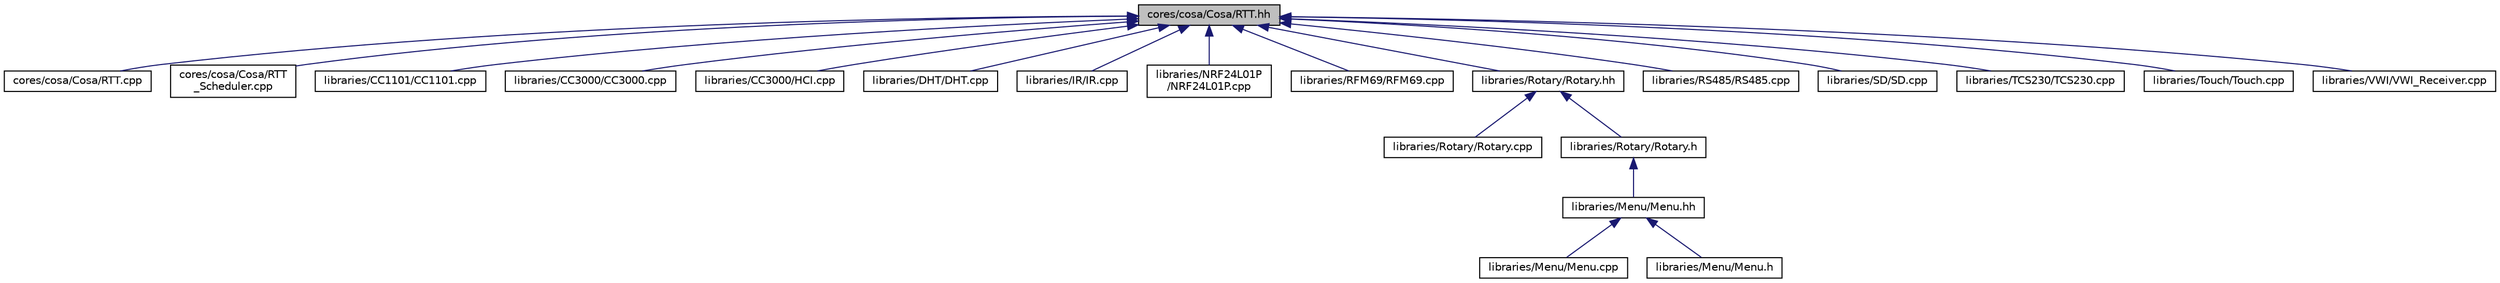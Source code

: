 digraph "cores/cosa/Cosa/RTT.hh"
{
  edge [fontname="Helvetica",fontsize="10",labelfontname="Helvetica",labelfontsize="10"];
  node [fontname="Helvetica",fontsize="10",shape=record];
  Node1 [label="cores/cosa/Cosa/RTT.hh",height=0.2,width=0.4,color="black", fillcolor="grey75", style="filled", fontcolor="black"];
  Node1 -> Node2 [dir="back",color="midnightblue",fontsize="10",style="solid",fontname="Helvetica"];
  Node2 [label="cores/cosa/Cosa/RTT.cpp",height=0.2,width=0.4,color="black", fillcolor="white", style="filled",URL="$dd/d5d/RTT_8cpp.html"];
  Node1 -> Node3 [dir="back",color="midnightblue",fontsize="10",style="solid",fontname="Helvetica"];
  Node3 [label="cores/cosa/Cosa/RTT\l_Scheduler.cpp",height=0.2,width=0.4,color="black", fillcolor="white", style="filled",URL="$df/d24/RTT__Scheduler_8cpp.html"];
  Node1 -> Node4 [dir="back",color="midnightblue",fontsize="10",style="solid",fontname="Helvetica"];
  Node4 [label="libraries/CC1101/CC1101.cpp",height=0.2,width=0.4,color="black", fillcolor="white", style="filled",URL="$d2/dee/CC1101_8cpp.html"];
  Node1 -> Node5 [dir="back",color="midnightblue",fontsize="10",style="solid",fontname="Helvetica"];
  Node5 [label="libraries/CC3000/CC3000.cpp",height=0.2,width=0.4,color="black", fillcolor="white", style="filled",URL="$de/d6a/CC3000_8cpp.html"];
  Node1 -> Node6 [dir="back",color="midnightblue",fontsize="10",style="solid",fontname="Helvetica"];
  Node6 [label="libraries/CC3000/HCI.cpp",height=0.2,width=0.4,color="black", fillcolor="white", style="filled",URL="$da/dbf/HCI_8cpp.html"];
  Node1 -> Node7 [dir="back",color="midnightblue",fontsize="10",style="solid",fontname="Helvetica"];
  Node7 [label="libraries/DHT/DHT.cpp",height=0.2,width=0.4,color="black", fillcolor="white", style="filled",URL="$dc/df3/DHT_8cpp.html"];
  Node1 -> Node8 [dir="back",color="midnightblue",fontsize="10",style="solid",fontname="Helvetica"];
  Node8 [label="libraries/IR/IR.cpp",height=0.2,width=0.4,color="black", fillcolor="white", style="filled",URL="$d8/d87/IR_8cpp.html"];
  Node1 -> Node9 [dir="back",color="midnightblue",fontsize="10",style="solid",fontname="Helvetica"];
  Node9 [label="libraries/NRF24L01P\l/NRF24L01P.cpp",height=0.2,width=0.4,color="black", fillcolor="white", style="filled",URL="$d1/d3b/NRF24L01P_8cpp.html"];
  Node1 -> Node10 [dir="back",color="midnightblue",fontsize="10",style="solid",fontname="Helvetica"];
  Node10 [label="libraries/RFM69/RFM69.cpp",height=0.2,width=0.4,color="black", fillcolor="white", style="filled",URL="$d9/d8e/RFM69_8cpp.html"];
  Node1 -> Node11 [dir="back",color="midnightblue",fontsize="10",style="solid",fontname="Helvetica"];
  Node11 [label="libraries/Rotary/Rotary.hh",height=0.2,width=0.4,color="black", fillcolor="white", style="filled",URL="$d0/d6d/Rotary_8hh.html"];
  Node11 -> Node12 [dir="back",color="midnightblue",fontsize="10",style="solid",fontname="Helvetica"];
  Node12 [label="libraries/Rotary/Rotary.cpp",height=0.2,width=0.4,color="black", fillcolor="white", style="filled",URL="$db/d83/Rotary_8cpp.html"];
  Node11 -> Node13 [dir="back",color="midnightblue",fontsize="10",style="solid",fontname="Helvetica"];
  Node13 [label="libraries/Rotary/Rotary.h",height=0.2,width=0.4,color="black", fillcolor="white", style="filled",URL="$db/d8a/Rotary_8h.html"];
  Node13 -> Node14 [dir="back",color="midnightblue",fontsize="10",style="solid",fontname="Helvetica"];
  Node14 [label="libraries/Menu/Menu.hh",height=0.2,width=0.4,color="black", fillcolor="white", style="filled",URL="$dc/db6/Menu_8hh.html"];
  Node14 -> Node15 [dir="back",color="midnightblue",fontsize="10",style="solid",fontname="Helvetica"];
  Node15 [label="libraries/Menu/Menu.cpp",height=0.2,width=0.4,color="black", fillcolor="white", style="filled",URL="$d6/daf/Menu_8cpp.html"];
  Node14 -> Node16 [dir="back",color="midnightblue",fontsize="10",style="solid",fontname="Helvetica"];
  Node16 [label="libraries/Menu/Menu.h",height=0.2,width=0.4,color="black", fillcolor="white", style="filled",URL="$df/dde/Menu_8h.html"];
  Node1 -> Node17 [dir="back",color="midnightblue",fontsize="10",style="solid",fontname="Helvetica"];
  Node17 [label="libraries/RS485/RS485.cpp",height=0.2,width=0.4,color="black", fillcolor="white", style="filled",URL="$dd/dff/RS485_8cpp.html"];
  Node1 -> Node18 [dir="back",color="midnightblue",fontsize="10",style="solid",fontname="Helvetica"];
  Node18 [label="libraries/SD/SD.cpp",height=0.2,width=0.4,color="black", fillcolor="white", style="filled",URL="$de/d4e/SD_8cpp.html"];
  Node1 -> Node19 [dir="back",color="midnightblue",fontsize="10",style="solid",fontname="Helvetica"];
  Node19 [label="libraries/TCS230/TCS230.cpp",height=0.2,width=0.4,color="black", fillcolor="white", style="filled",URL="$dc/d6c/TCS230_8cpp.html"];
  Node1 -> Node20 [dir="back",color="midnightblue",fontsize="10",style="solid",fontname="Helvetica"];
  Node20 [label="libraries/Touch/Touch.cpp",height=0.2,width=0.4,color="black", fillcolor="white", style="filled",URL="$db/df7/Touch_8cpp.html"];
  Node1 -> Node21 [dir="back",color="midnightblue",fontsize="10",style="solid",fontname="Helvetica"];
  Node21 [label="libraries/VWI/VWI_Receiver.cpp",height=0.2,width=0.4,color="black", fillcolor="white", style="filled",URL="$dd/d90/VWI__Receiver_8cpp.html"];
}
